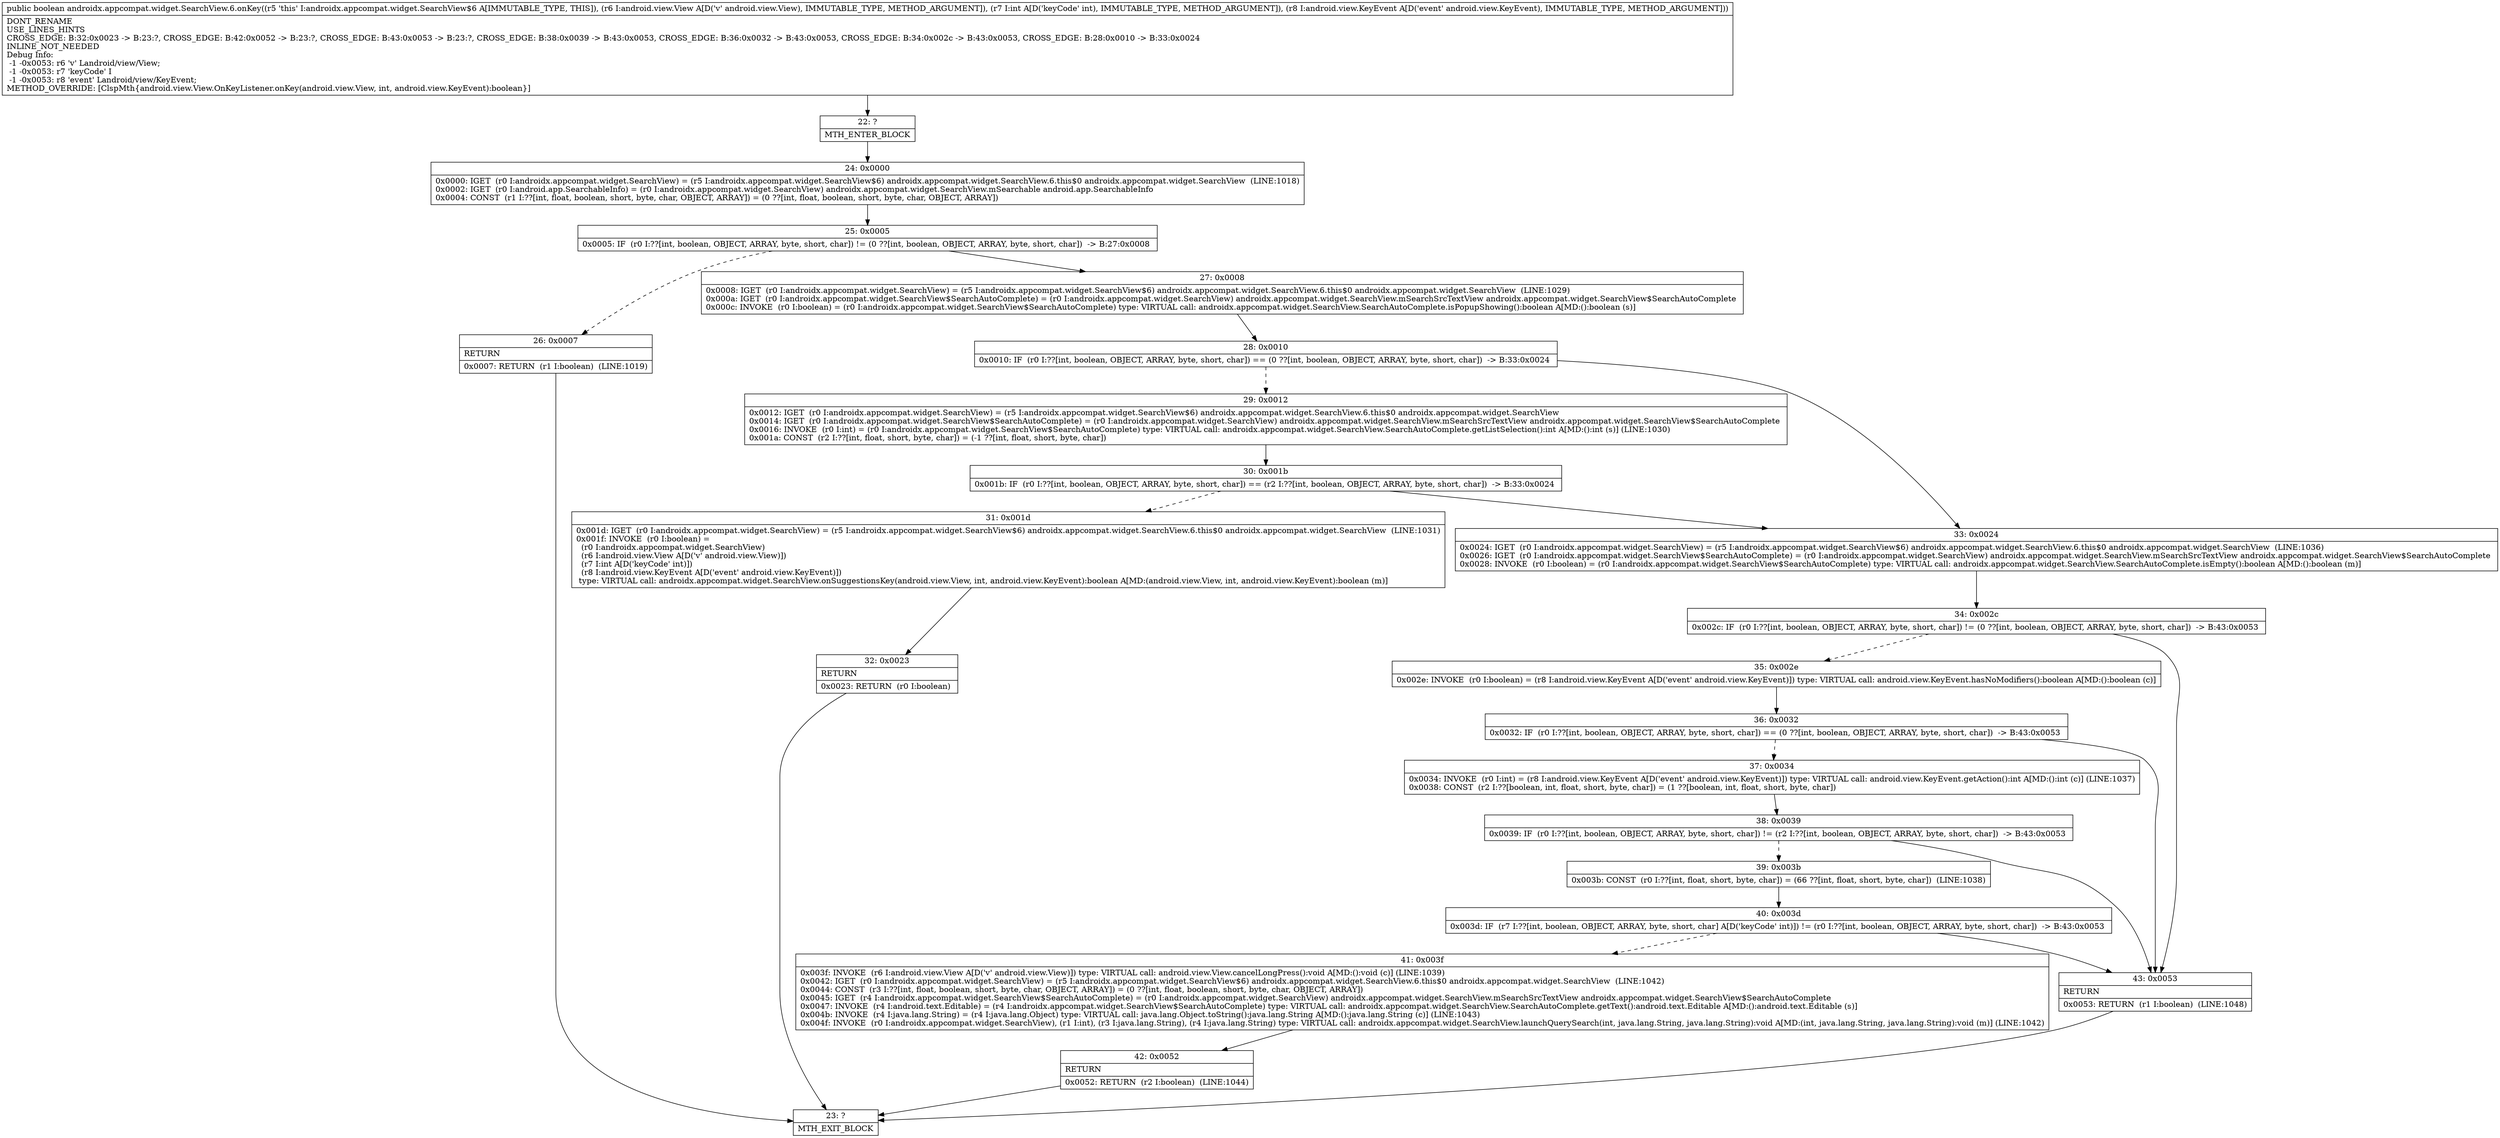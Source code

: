 digraph "CFG forandroidx.appcompat.widget.SearchView.6.onKey(Landroid\/view\/View;ILandroid\/view\/KeyEvent;)Z" {
Node_22 [shape=record,label="{22\:\ ?|MTH_ENTER_BLOCK\l}"];
Node_24 [shape=record,label="{24\:\ 0x0000|0x0000: IGET  (r0 I:androidx.appcompat.widget.SearchView) = (r5 I:androidx.appcompat.widget.SearchView$6) androidx.appcompat.widget.SearchView.6.this$0 androidx.appcompat.widget.SearchView  (LINE:1018)\l0x0002: IGET  (r0 I:android.app.SearchableInfo) = (r0 I:androidx.appcompat.widget.SearchView) androidx.appcompat.widget.SearchView.mSearchable android.app.SearchableInfo \l0x0004: CONST  (r1 I:??[int, float, boolean, short, byte, char, OBJECT, ARRAY]) = (0 ??[int, float, boolean, short, byte, char, OBJECT, ARRAY]) \l}"];
Node_25 [shape=record,label="{25\:\ 0x0005|0x0005: IF  (r0 I:??[int, boolean, OBJECT, ARRAY, byte, short, char]) != (0 ??[int, boolean, OBJECT, ARRAY, byte, short, char])  \-\> B:27:0x0008 \l}"];
Node_26 [shape=record,label="{26\:\ 0x0007|RETURN\l|0x0007: RETURN  (r1 I:boolean)  (LINE:1019)\l}"];
Node_23 [shape=record,label="{23\:\ ?|MTH_EXIT_BLOCK\l}"];
Node_27 [shape=record,label="{27\:\ 0x0008|0x0008: IGET  (r0 I:androidx.appcompat.widget.SearchView) = (r5 I:androidx.appcompat.widget.SearchView$6) androidx.appcompat.widget.SearchView.6.this$0 androidx.appcompat.widget.SearchView  (LINE:1029)\l0x000a: IGET  (r0 I:androidx.appcompat.widget.SearchView$SearchAutoComplete) = (r0 I:androidx.appcompat.widget.SearchView) androidx.appcompat.widget.SearchView.mSearchSrcTextView androidx.appcompat.widget.SearchView$SearchAutoComplete \l0x000c: INVOKE  (r0 I:boolean) = (r0 I:androidx.appcompat.widget.SearchView$SearchAutoComplete) type: VIRTUAL call: androidx.appcompat.widget.SearchView.SearchAutoComplete.isPopupShowing():boolean A[MD:():boolean (s)]\l}"];
Node_28 [shape=record,label="{28\:\ 0x0010|0x0010: IF  (r0 I:??[int, boolean, OBJECT, ARRAY, byte, short, char]) == (0 ??[int, boolean, OBJECT, ARRAY, byte, short, char])  \-\> B:33:0x0024 \l}"];
Node_29 [shape=record,label="{29\:\ 0x0012|0x0012: IGET  (r0 I:androidx.appcompat.widget.SearchView) = (r5 I:androidx.appcompat.widget.SearchView$6) androidx.appcompat.widget.SearchView.6.this$0 androidx.appcompat.widget.SearchView \l0x0014: IGET  (r0 I:androidx.appcompat.widget.SearchView$SearchAutoComplete) = (r0 I:androidx.appcompat.widget.SearchView) androidx.appcompat.widget.SearchView.mSearchSrcTextView androidx.appcompat.widget.SearchView$SearchAutoComplete \l0x0016: INVOKE  (r0 I:int) = (r0 I:androidx.appcompat.widget.SearchView$SearchAutoComplete) type: VIRTUAL call: androidx.appcompat.widget.SearchView.SearchAutoComplete.getListSelection():int A[MD:():int (s)] (LINE:1030)\l0x001a: CONST  (r2 I:??[int, float, short, byte, char]) = (\-1 ??[int, float, short, byte, char]) \l}"];
Node_30 [shape=record,label="{30\:\ 0x001b|0x001b: IF  (r0 I:??[int, boolean, OBJECT, ARRAY, byte, short, char]) == (r2 I:??[int, boolean, OBJECT, ARRAY, byte, short, char])  \-\> B:33:0x0024 \l}"];
Node_31 [shape=record,label="{31\:\ 0x001d|0x001d: IGET  (r0 I:androidx.appcompat.widget.SearchView) = (r5 I:androidx.appcompat.widget.SearchView$6) androidx.appcompat.widget.SearchView.6.this$0 androidx.appcompat.widget.SearchView  (LINE:1031)\l0x001f: INVOKE  (r0 I:boolean) = \l  (r0 I:androidx.appcompat.widget.SearchView)\l  (r6 I:android.view.View A[D('v' android.view.View)])\l  (r7 I:int A[D('keyCode' int)])\l  (r8 I:android.view.KeyEvent A[D('event' android.view.KeyEvent)])\l type: VIRTUAL call: androidx.appcompat.widget.SearchView.onSuggestionsKey(android.view.View, int, android.view.KeyEvent):boolean A[MD:(android.view.View, int, android.view.KeyEvent):boolean (m)]\l}"];
Node_32 [shape=record,label="{32\:\ 0x0023|RETURN\l|0x0023: RETURN  (r0 I:boolean) \l}"];
Node_33 [shape=record,label="{33\:\ 0x0024|0x0024: IGET  (r0 I:androidx.appcompat.widget.SearchView) = (r5 I:androidx.appcompat.widget.SearchView$6) androidx.appcompat.widget.SearchView.6.this$0 androidx.appcompat.widget.SearchView  (LINE:1036)\l0x0026: IGET  (r0 I:androidx.appcompat.widget.SearchView$SearchAutoComplete) = (r0 I:androidx.appcompat.widget.SearchView) androidx.appcompat.widget.SearchView.mSearchSrcTextView androidx.appcompat.widget.SearchView$SearchAutoComplete \l0x0028: INVOKE  (r0 I:boolean) = (r0 I:androidx.appcompat.widget.SearchView$SearchAutoComplete) type: VIRTUAL call: androidx.appcompat.widget.SearchView.SearchAutoComplete.isEmpty():boolean A[MD:():boolean (m)]\l}"];
Node_34 [shape=record,label="{34\:\ 0x002c|0x002c: IF  (r0 I:??[int, boolean, OBJECT, ARRAY, byte, short, char]) != (0 ??[int, boolean, OBJECT, ARRAY, byte, short, char])  \-\> B:43:0x0053 \l}"];
Node_35 [shape=record,label="{35\:\ 0x002e|0x002e: INVOKE  (r0 I:boolean) = (r8 I:android.view.KeyEvent A[D('event' android.view.KeyEvent)]) type: VIRTUAL call: android.view.KeyEvent.hasNoModifiers():boolean A[MD:():boolean (c)]\l}"];
Node_36 [shape=record,label="{36\:\ 0x0032|0x0032: IF  (r0 I:??[int, boolean, OBJECT, ARRAY, byte, short, char]) == (0 ??[int, boolean, OBJECT, ARRAY, byte, short, char])  \-\> B:43:0x0053 \l}"];
Node_37 [shape=record,label="{37\:\ 0x0034|0x0034: INVOKE  (r0 I:int) = (r8 I:android.view.KeyEvent A[D('event' android.view.KeyEvent)]) type: VIRTUAL call: android.view.KeyEvent.getAction():int A[MD:():int (c)] (LINE:1037)\l0x0038: CONST  (r2 I:??[boolean, int, float, short, byte, char]) = (1 ??[boolean, int, float, short, byte, char]) \l}"];
Node_38 [shape=record,label="{38\:\ 0x0039|0x0039: IF  (r0 I:??[int, boolean, OBJECT, ARRAY, byte, short, char]) != (r2 I:??[int, boolean, OBJECT, ARRAY, byte, short, char])  \-\> B:43:0x0053 \l}"];
Node_39 [shape=record,label="{39\:\ 0x003b|0x003b: CONST  (r0 I:??[int, float, short, byte, char]) = (66 ??[int, float, short, byte, char])  (LINE:1038)\l}"];
Node_40 [shape=record,label="{40\:\ 0x003d|0x003d: IF  (r7 I:??[int, boolean, OBJECT, ARRAY, byte, short, char] A[D('keyCode' int)]) != (r0 I:??[int, boolean, OBJECT, ARRAY, byte, short, char])  \-\> B:43:0x0053 \l}"];
Node_41 [shape=record,label="{41\:\ 0x003f|0x003f: INVOKE  (r6 I:android.view.View A[D('v' android.view.View)]) type: VIRTUAL call: android.view.View.cancelLongPress():void A[MD:():void (c)] (LINE:1039)\l0x0042: IGET  (r0 I:androidx.appcompat.widget.SearchView) = (r5 I:androidx.appcompat.widget.SearchView$6) androidx.appcompat.widget.SearchView.6.this$0 androidx.appcompat.widget.SearchView  (LINE:1042)\l0x0044: CONST  (r3 I:??[int, float, boolean, short, byte, char, OBJECT, ARRAY]) = (0 ??[int, float, boolean, short, byte, char, OBJECT, ARRAY]) \l0x0045: IGET  (r4 I:androidx.appcompat.widget.SearchView$SearchAutoComplete) = (r0 I:androidx.appcompat.widget.SearchView) androidx.appcompat.widget.SearchView.mSearchSrcTextView androidx.appcompat.widget.SearchView$SearchAutoComplete \l0x0047: INVOKE  (r4 I:android.text.Editable) = (r4 I:androidx.appcompat.widget.SearchView$SearchAutoComplete) type: VIRTUAL call: androidx.appcompat.widget.SearchView.SearchAutoComplete.getText():android.text.Editable A[MD:():android.text.Editable (s)]\l0x004b: INVOKE  (r4 I:java.lang.String) = (r4 I:java.lang.Object) type: VIRTUAL call: java.lang.Object.toString():java.lang.String A[MD:():java.lang.String (c)] (LINE:1043)\l0x004f: INVOKE  (r0 I:androidx.appcompat.widget.SearchView), (r1 I:int), (r3 I:java.lang.String), (r4 I:java.lang.String) type: VIRTUAL call: androidx.appcompat.widget.SearchView.launchQuerySearch(int, java.lang.String, java.lang.String):void A[MD:(int, java.lang.String, java.lang.String):void (m)] (LINE:1042)\l}"];
Node_42 [shape=record,label="{42\:\ 0x0052|RETURN\l|0x0052: RETURN  (r2 I:boolean)  (LINE:1044)\l}"];
Node_43 [shape=record,label="{43\:\ 0x0053|RETURN\l|0x0053: RETURN  (r1 I:boolean)  (LINE:1048)\l}"];
MethodNode[shape=record,label="{public boolean androidx.appcompat.widget.SearchView.6.onKey((r5 'this' I:androidx.appcompat.widget.SearchView$6 A[IMMUTABLE_TYPE, THIS]), (r6 I:android.view.View A[D('v' android.view.View), IMMUTABLE_TYPE, METHOD_ARGUMENT]), (r7 I:int A[D('keyCode' int), IMMUTABLE_TYPE, METHOD_ARGUMENT]), (r8 I:android.view.KeyEvent A[D('event' android.view.KeyEvent), IMMUTABLE_TYPE, METHOD_ARGUMENT]))  | DONT_RENAME\lUSE_LINES_HINTS\lCROSS_EDGE: B:32:0x0023 \-\> B:23:?, CROSS_EDGE: B:42:0x0052 \-\> B:23:?, CROSS_EDGE: B:43:0x0053 \-\> B:23:?, CROSS_EDGE: B:38:0x0039 \-\> B:43:0x0053, CROSS_EDGE: B:36:0x0032 \-\> B:43:0x0053, CROSS_EDGE: B:34:0x002c \-\> B:43:0x0053, CROSS_EDGE: B:28:0x0010 \-\> B:33:0x0024\lINLINE_NOT_NEEDED\lDebug Info:\l  \-1 \-0x0053: r6 'v' Landroid\/view\/View;\l  \-1 \-0x0053: r7 'keyCode' I\l  \-1 \-0x0053: r8 'event' Landroid\/view\/KeyEvent;\lMETHOD_OVERRIDE: [ClspMth\{android.view.View.OnKeyListener.onKey(android.view.View, int, android.view.KeyEvent):boolean\}]\l}"];
MethodNode -> Node_22;Node_22 -> Node_24;
Node_24 -> Node_25;
Node_25 -> Node_26[style=dashed];
Node_25 -> Node_27;
Node_26 -> Node_23;
Node_27 -> Node_28;
Node_28 -> Node_29[style=dashed];
Node_28 -> Node_33;
Node_29 -> Node_30;
Node_30 -> Node_31[style=dashed];
Node_30 -> Node_33;
Node_31 -> Node_32;
Node_32 -> Node_23;
Node_33 -> Node_34;
Node_34 -> Node_35[style=dashed];
Node_34 -> Node_43;
Node_35 -> Node_36;
Node_36 -> Node_37[style=dashed];
Node_36 -> Node_43;
Node_37 -> Node_38;
Node_38 -> Node_39[style=dashed];
Node_38 -> Node_43;
Node_39 -> Node_40;
Node_40 -> Node_41[style=dashed];
Node_40 -> Node_43;
Node_41 -> Node_42;
Node_42 -> Node_23;
Node_43 -> Node_23;
}

